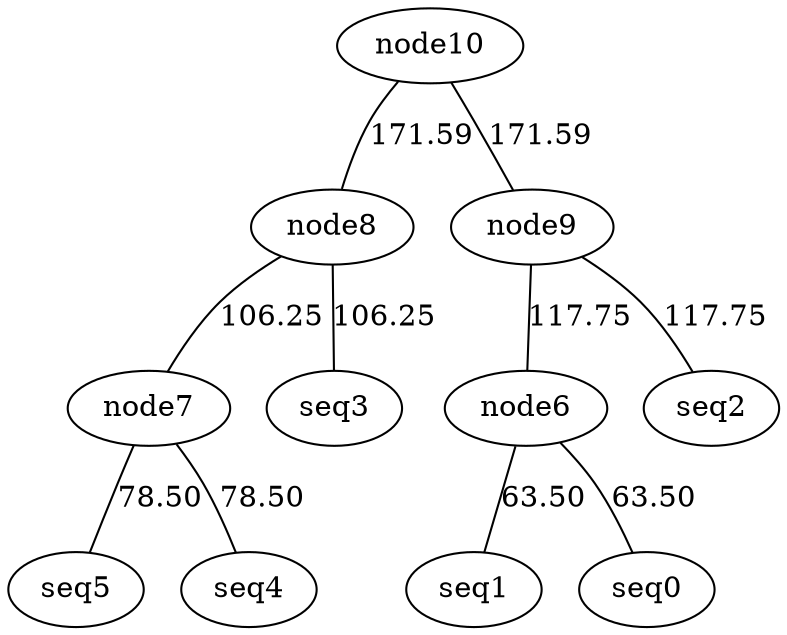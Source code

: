 graph UPGMA {
    "node6" -- "seq1" [weight=63.50, label="63.50"];
    "node6" -- "seq0" [weight=63.50, label="63.50"];
    "node7" -- "seq5" [weight=78.50, label="78.50"];
    "node7" -- "seq4" [weight=78.50, label="78.50"];
    "node8" -- "node7" [weight=106.25, label="106.25"];
    "node8" -- "seq3" [weight=106.25, label="106.25"];
    "node9" -- "node6" [weight=117.75, label="117.75"];
    "node9" -- "seq2" [weight=117.75, label="117.75"];
    "node10" -- "node9" [weight=171.59, label="171.59"];
    "node10" -- "node8" [weight=171.59, label="171.59"];
}